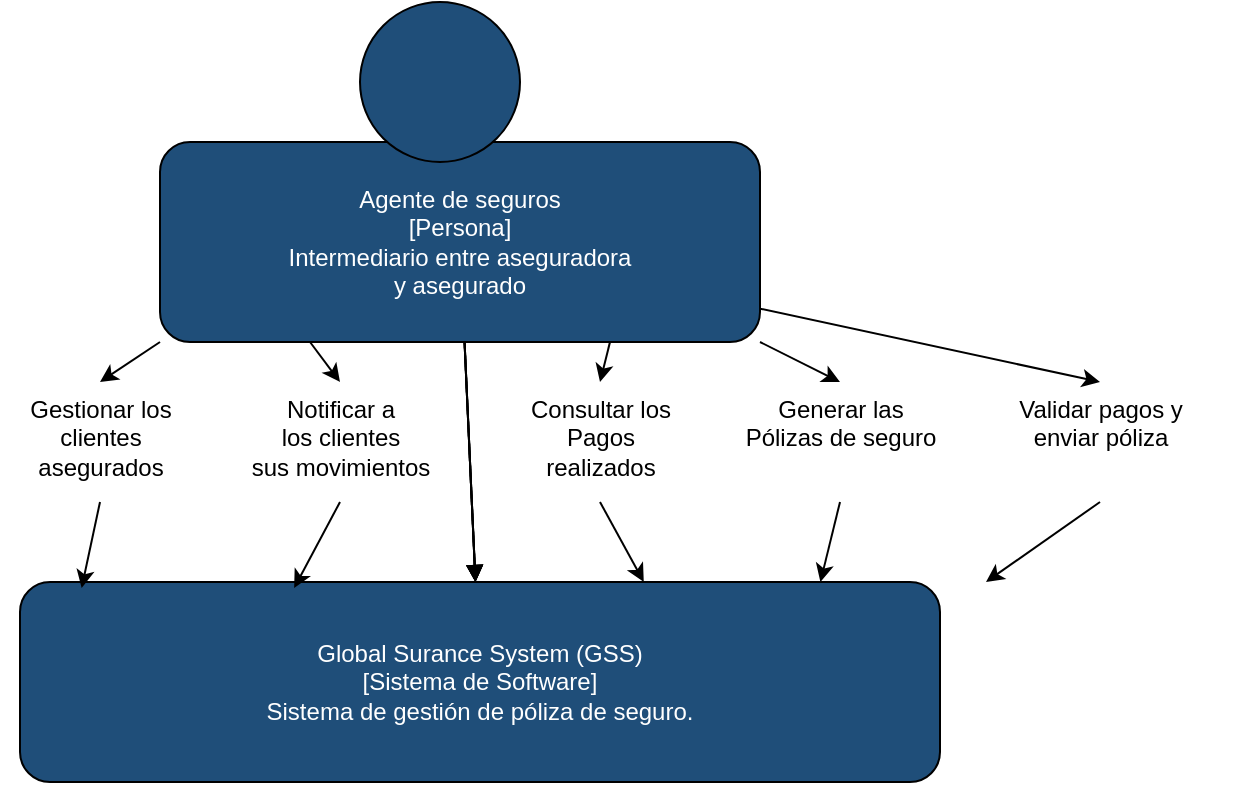 <mxfile>
    <diagram name="Diagrama GSS" id="RDL5GLJZUlBtUXD1OeAd">
        <mxGraphModel dx="1692" dy="1129" grid="1" gridSize="10" guides="1" tooltips="1" connect="1" arrows="1" fold="1" page="1" pageScale="1" pageWidth="827" pageHeight="1169" math="0" shadow="0">
            <root>
                <mxCell id="0"/>
                <mxCell id="1" parent="0"/>
                <mxCell id="2" style="edgeStyle=none;html=1;exitX=0;exitY=1;exitDx=0;exitDy=0;entryX=0.5;entryY=0;entryDx=0;entryDy=0;" edge="1" parent="1" source="agentBox" target="label1">
                    <mxGeometry relative="1" as="geometry"/>
                </mxCell>
                <mxCell id="4" style="edgeStyle=none;html=1;exitX=0.25;exitY=1;exitDx=0;exitDy=0;entryX=0.5;entryY=0;entryDx=0;entryDy=0;" edge="1" parent="1" source="agentBox" target="label2">
                    <mxGeometry relative="1" as="geometry"/>
                </mxCell>
                <mxCell id="6" style="edgeStyle=none;html=1;exitX=0.75;exitY=1;exitDx=0;exitDy=0;entryX=0.5;entryY=0;entryDx=0;entryDy=0;" edge="1" parent="1" source="agentBox" target="label3">
                    <mxGeometry relative="1" as="geometry"/>
                </mxCell>
                <mxCell id="8" style="edgeStyle=none;html=1;exitX=1;exitY=1;exitDx=0;exitDy=0;entryX=0.5;entryY=0;entryDx=0;entryDy=0;" edge="1" parent="1" source="agentBox" target="label4">
                    <mxGeometry relative="1" as="geometry"/>
                </mxCell>
                <mxCell id="10" style="edgeStyle=none;html=1;exitX=1.25;exitY=1;exitDx=0;exitDy=0;entryX=0.5;entryY=0;entryDx=0;entryDy=0;" edge="1" parent="1" source="agentBox" target="label5">
                    <mxGeometry relative="1" as="geometry"/>
                </mxCell>
                <mxCell id="agentBox" value="Agente de seguros&#xa;[Persona]&#xa;Intermediario entre aseguradora&#xa;y asegurado" style="rounded=1;whiteSpace=wrap;html=1;fillColor=#1F4E79;fontColor=#FFFFFF;" parent="1" vertex="1">
                    <mxGeometry x="180" y="100" width="300" height="100" as="geometry"/>
                </mxCell>
                <mxCell id="gssBox" value="Global Surance System (GSS)&#xa;[Sistema de Software]&#xa;Sistema de gestión de póliza de seguro." style="rounded=1;whiteSpace=wrap;html=1;fillColor=#1F4E79;fontColor=#FFFFFF;" parent="1" vertex="1">
                    <mxGeometry x="110" y="320" width="460" height="100" as="geometry"/>
                </mxCell>
                <mxCell id="arrow1" style="endArrow=block;html=1;" parent="1" source="agentBox" target="gssBox" edge="1">
                    <mxGeometry relative="1" as="geometry">
                        <mxPoint x="150" y="250" as="targetPoint"/>
                    </mxGeometry>
                </mxCell>
                <mxCell id="arrow2" style="endArrow=block;html=1;" parent="1" source="agentBox" target="gssBox" edge="1">
                    <mxGeometry relative="1" as="geometry">
                        <mxPoint x="250" y="250" as="targetPoint"/>
                    </mxGeometry>
                </mxCell>
                <mxCell id="arrow3" style="endArrow=block;html=1;" parent="1" source="agentBox" target="gssBox" edge="1">
                    <mxGeometry relative="1" as="geometry">
                        <mxPoint x="350" y="250" as="targetPoint"/>
                    </mxGeometry>
                </mxCell>
                <mxCell id="arrow4" style="endArrow=block;html=1;" parent="1" source="agentBox" target="gssBox" edge="1">
                    <mxGeometry relative="1" as="geometry">
                        <mxPoint x="450" y="250" as="targetPoint"/>
                    </mxGeometry>
                </mxCell>
                <mxCell id="label1" value="Gestionar los&#xa;clientes&#xa;asegurados" style="text;html=1;strokeColor=none;fillColor=none;align=center;" parent="1" vertex="1">
                    <mxGeometry x="100" y="220" width="100" height="60" as="geometry"/>
                </mxCell>
                <mxCell id="label2" value="Notificar a&#xa;los clientes&#xa;sus movimientos" style="text;html=1;strokeColor=none;fillColor=none;align=center;" parent="1" vertex="1">
                    <mxGeometry x="210" y="220" width="120" height="60" as="geometry"/>
                </mxCell>
                <mxCell id="label3" value="Consultar los&#xa;Pagos&#xa;realizados" style="text;html=1;strokeColor=none;fillColor=none;align=center;" parent="1" vertex="1">
                    <mxGeometry x="350" y="220" width="100" height="60" as="geometry"/>
                </mxCell>
                <mxCell id="label4" value="Generar las&#xa;Pólizas de seguro" style="text;html=1;strokeColor=none;fillColor=none;align=center;" parent="1" vertex="1">
                    <mxGeometry x="460" y="220" width="120" height="60" as="geometry"/>
                </mxCell>
                <mxCell id="label5" value="Validar pagos y&#xa;enviar póliza" style="text;html=1;strokeColor=none;fillColor=none;align=center;" parent="1" vertex="1">
                    <mxGeometry x="580" y="220" width="140" height="60" as="geometry"/>
                </mxCell>
                <mxCell id="circle1" value="" style="ellipse;whiteSpace=wrap;html=1;fillColor=#1F4E79;" parent="1" vertex="1">
                    <mxGeometry x="280" y="30" width="80" height="80" as="geometry"/>
                </mxCell>
                <mxCell id="3" style="edgeStyle=none;html=1;exitX=0.5;exitY=1;exitDx=0;exitDy=0;entryX=0.067;entryY=0.03;entryDx=0;entryDy=0;entryPerimeter=0;" edge="1" parent="1" source="label1" target="gssBox">
                    <mxGeometry relative="1" as="geometry"/>
                </mxCell>
                <mxCell id="5" style="edgeStyle=none;html=1;exitX=0.5;exitY=1;exitDx=0;exitDy=0;entryX=0.298;entryY=0.03;entryDx=0;entryDy=0;entryPerimeter=0;" edge="1" parent="1" source="label2" target="gssBox">
                    <mxGeometry relative="1" as="geometry"/>
                </mxCell>
                <mxCell id="7" style="edgeStyle=none;html=1;exitX=0.5;exitY=1;exitDx=0;exitDy=0;entryX=0.678;entryY=0;entryDx=0;entryDy=0;entryPerimeter=0;" edge="1" parent="1" source="label3" target="gssBox">
                    <mxGeometry relative="1" as="geometry"/>
                </mxCell>
                <mxCell id="9" style="edgeStyle=none;html=1;exitX=0.5;exitY=1;exitDx=0;exitDy=0;entryX=0.87;entryY=0;entryDx=0;entryDy=0;entryPerimeter=0;" edge="1" parent="1" source="label4" target="gssBox">
                    <mxGeometry relative="1" as="geometry"/>
                </mxCell>
                <mxCell id="11" style="edgeStyle=none;html=1;exitX=0.5;exitY=1;exitDx=0;exitDy=0;entryX=1.05;entryY=0;entryDx=0;entryDy=0;entryPerimeter=0;" edge="1" parent="1" source="label5" target="gssBox">
                    <mxGeometry relative="1" as="geometry"/>
                </mxCell>
            </root>
        </mxGraphModel>
    </diagram>
</mxfile>